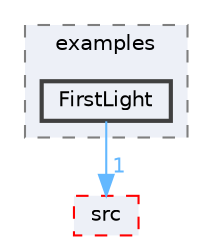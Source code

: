 digraph "FastLED/FastLED/examples/FirstLight"
{
 // LATEX_PDF_SIZE
  bgcolor="transparent";
  edge [fontname=Helvetica,fontsize=10,labelfontname=Helvetica,labelfontsize=10];
  node [fontname=Helvetica,fontsize=10,shape=box,height=0.2,width=0.4];
  compound=true
  subgraph clusterdir_999a185a1a47b3a763bb04a7a263eb0d {
    graph [ bgcolor="#edf0f7", pencolor="grey50", label="examples", fontname=Helvetica,fontsize=10 style="filled,dashed", URL="dir_999a185a1a47b3a763bb04a7a263eb0d.html",tooltip=""]
  dir_a08e5b5371a8dc3969c19775bfd561bc [label="FirstLight", fillcolor="#edf0f7", color="grey25", style="filled,bold", URL="dir_a08e5b5371a8dc3969c19775bfd561bc.html",tooltip=""];
  }
  dir_e6a3de723047763e6a27a3cab040759e [label="src", fillcolor="#edf0f7", color="red", style="filled,dashed", URL="dir_e6a3de723047763e6a27a3cab040759e.html",tooltip=""];
  dir_a08e5b5371a8dc3969c19775bfd561bc->dir_e6a3de723047763e6a27a3cab040759e [headlabel="1", labeldistance=1.5 headhref="dir_000028_000075.html" href="dir_000028_000075.html" color="steelblue1" fontcolor="steelblue1"];
}
